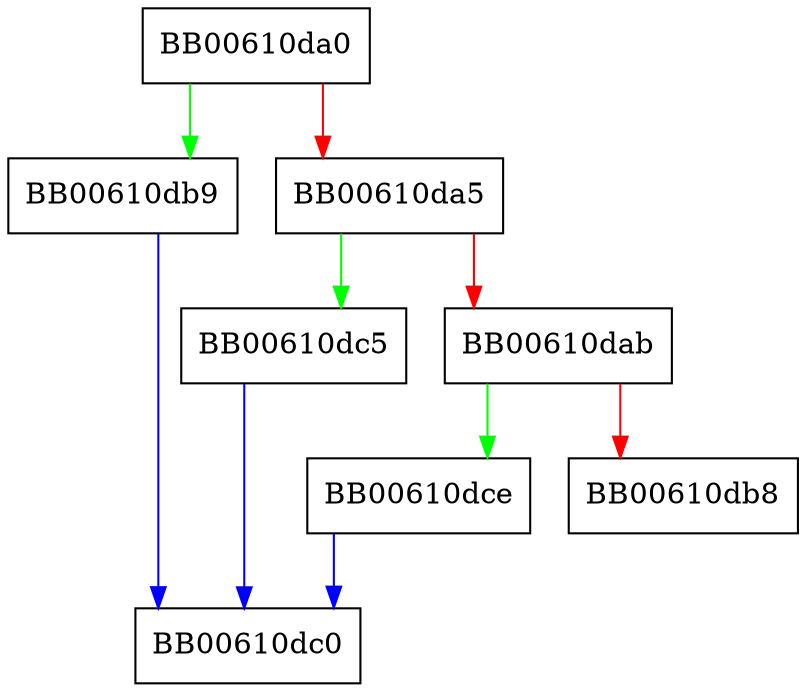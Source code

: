 digraph OCSP_cert_status_str {
  node [shape="box"];
  graph [splines=ortho];
  BB00610da0 -> BB00610db9 [color="green"];
  BB00610da0 -> BB00610da5 [color="red"];
  BB00610da5 -> BB00610dc5 [color="green"];
  BB00610da5 -> BB00610dab [color="red"];
  BB00610dab -> BB00610dce [color="green"];
  BB00610dab -> BB00610db8 [color="red"];
  BB00610db9 -> BB00610dc0 [color="blue"];
  BB00610dc5 -> BB00610dc0 [color="blue"];
  BB00610dce -> BB00610dc0 [color="blue"];
}